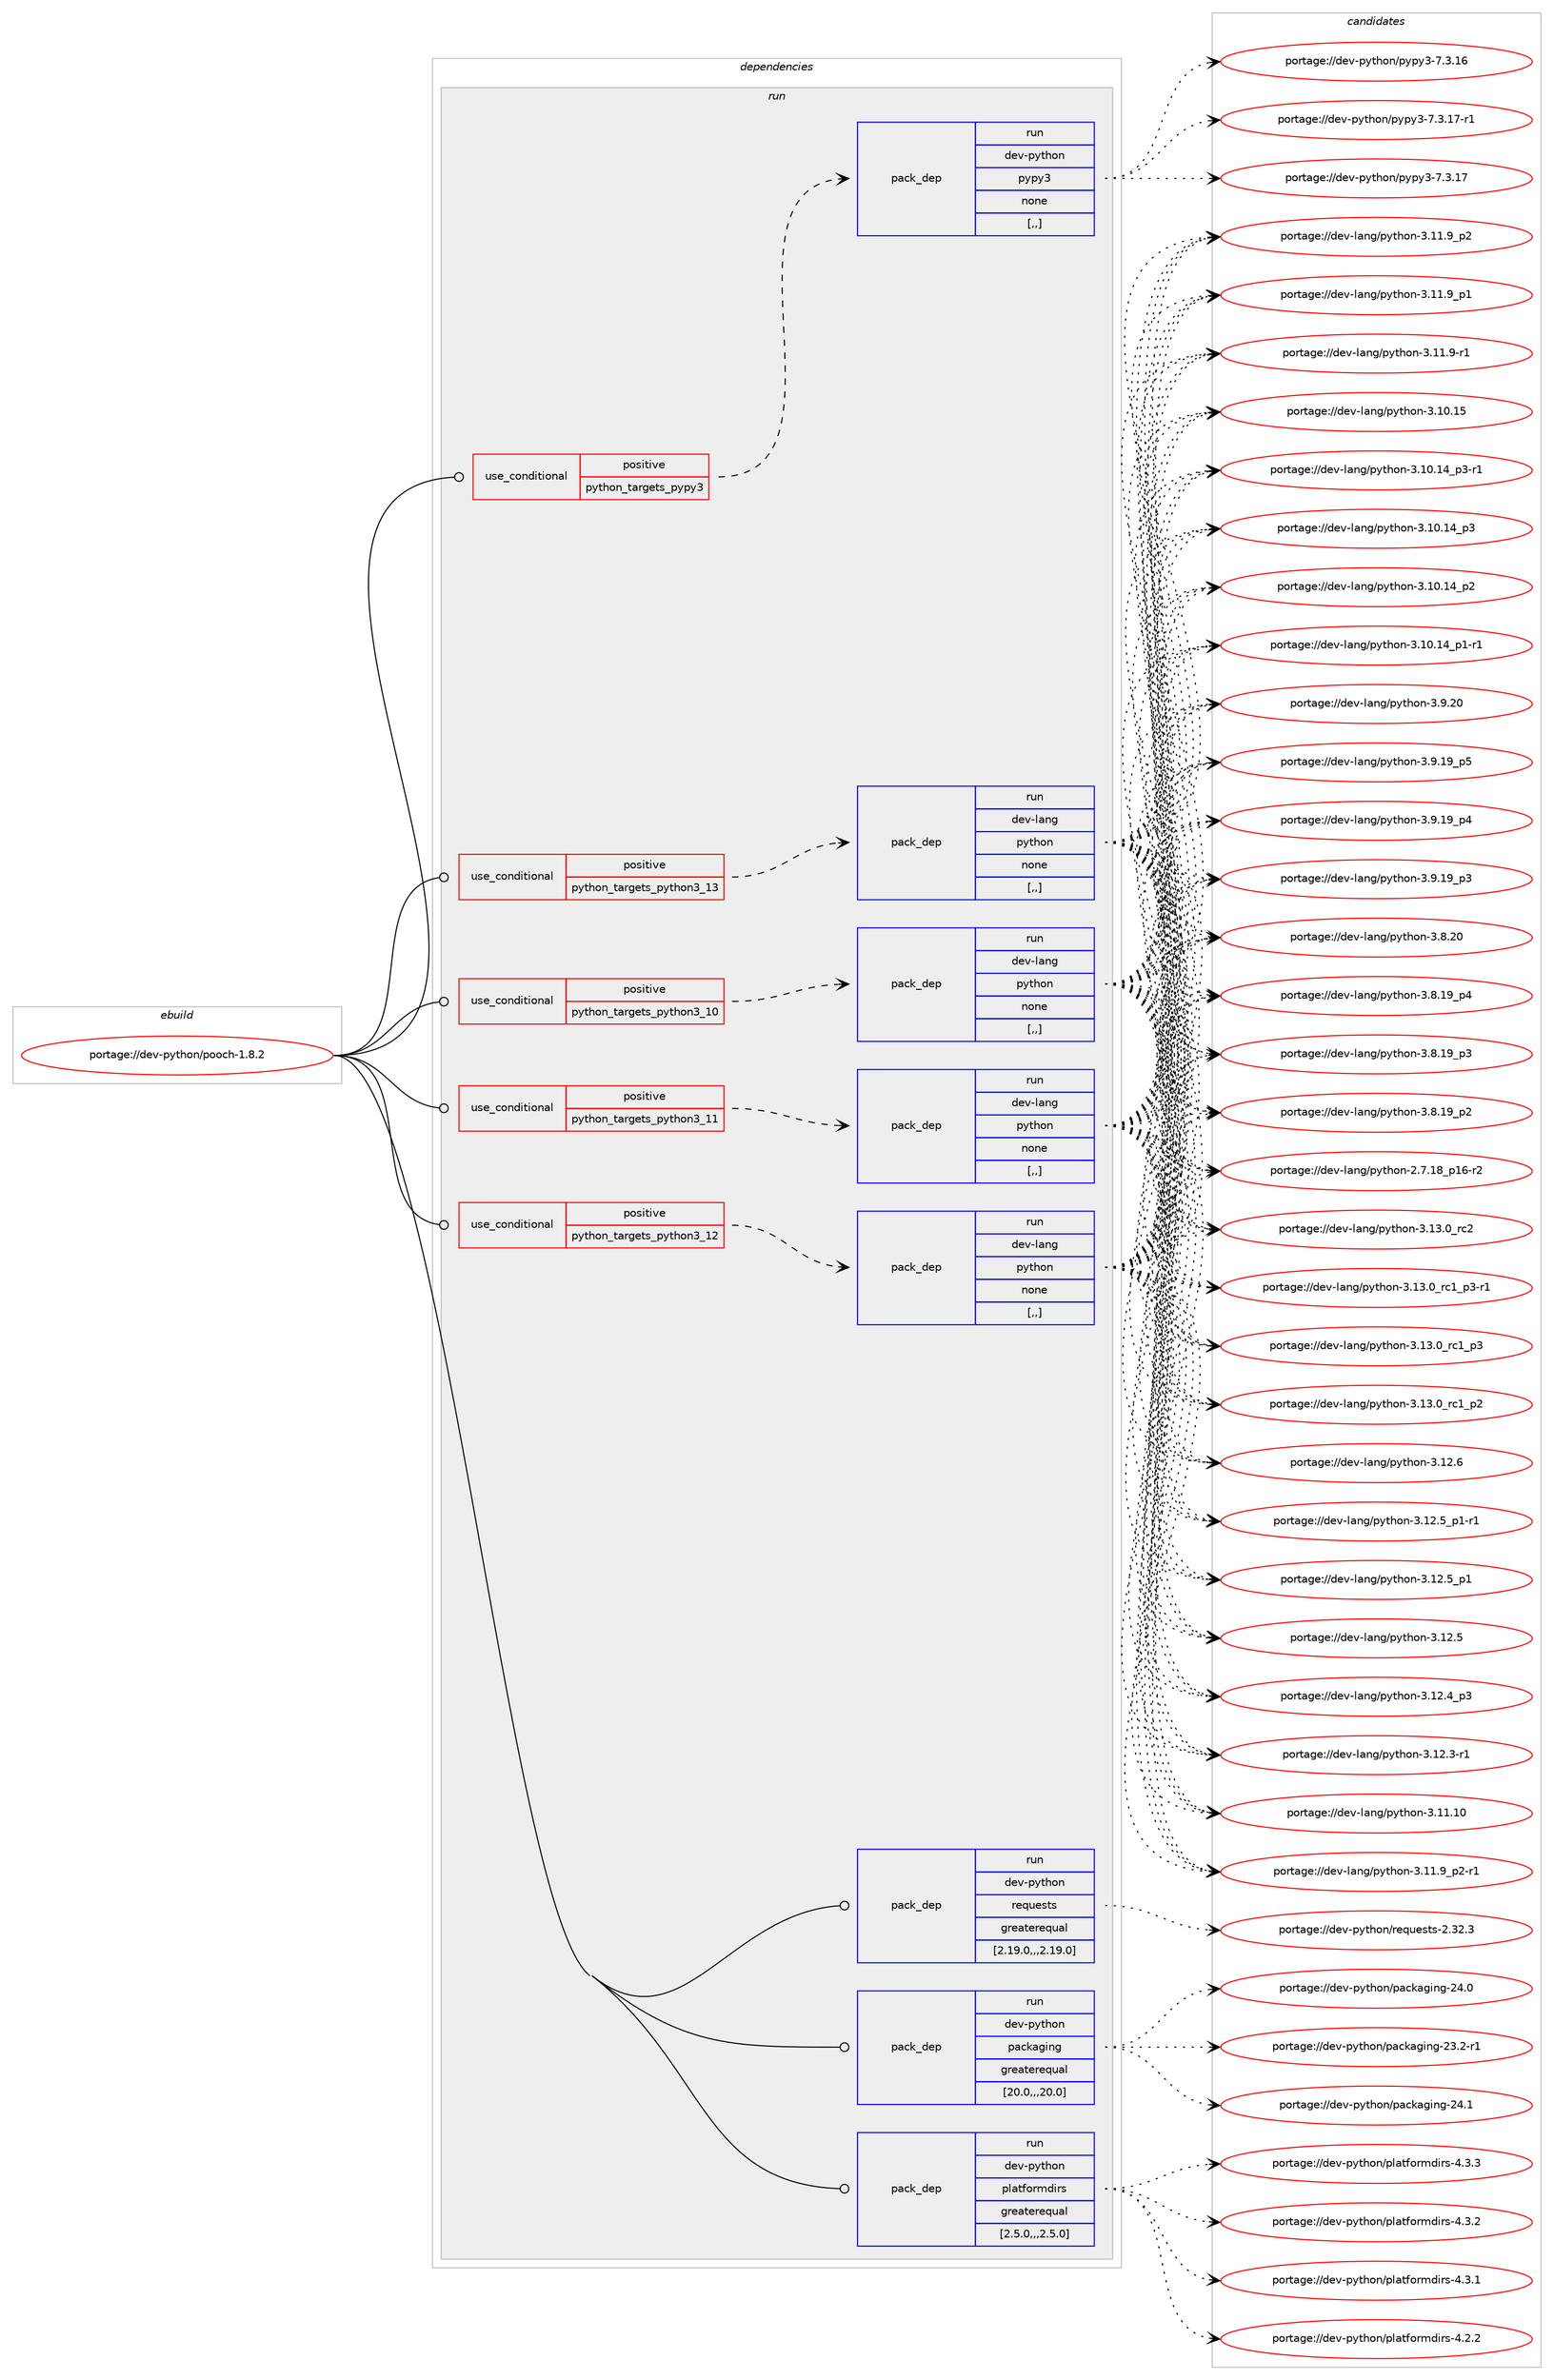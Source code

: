 digraph prolog {

# *************
# Graph options
# *************

newrank=true;
concentrate=true;
compound=true;
graph [rankdir=LR,fontname=Helvetica,fontsize=10,ranksep=1.5];#, ranksep=2.5, nodesep=0.2];
edge  [arrowhead=vee];
node  [fontname=Helvetica,fontsize=10];

# **********
# The ebuild
# **********

subgraph cluster_leftcol {
color=gray;
label=<<i>ebuild</i>>;
id [label="portage://dev-python/pooch-1.8.2", color=red, width=4, href="../dev-python/pooch-1.8.2.svg"];
}

# ****************
# The dependencies
# ****************

subgraph cluster_midcol {
color=gray;
label=<<i>dependencies</i>>;
subgraph cluster_compile {
fillcolor="#eeeeee";
style=filled;
label=<<i>compile</i>>;
}
subgraph cluster_compileandrun {
fillcolor="#eeeeee";
style=filled;
label=<<i>compile and run</i>>;
}
subgraph cluster_run {
fillcolor="#eeeeee";
style=filled;
label=<<i>run</i>>;
subgraph cond166675 {
dependency649690 [label=<<TABLE BORDER="0" CELLBORDER="1" CELLSPACING="0" CELLPADDING="4"><TR><TD ROWSPAN="3" CELLPADDING="10">use_conditional</TD></TR><TR><TD>positive</TD></TR><TR><TD>python_targets_pypy3</TD></TR></TABLE>>, shape=none, color=red];
subgraph pack478194 {
dependency649691 [label=<<TABLE BORDER="0" CELLBORDER="1" CELLSPACING="0" CELLPADDING="4" WIDTH="220"><TR><TD ROWSPAN="6" CELLPADDING="30">pack_dep</TD></TR><TR><TD WIDTH="110">run</TD></TR><TR><TD>dev-python</TD></TR><TR><TD>pypy3</TD></TR><TR><TD>none</TD></TR><TR><TD>[,,]</TD></TR></TABLE>>, shape=none, color=blue];
}
dependency649690:e -> dependency649691:w [weight=20,style="dashed",arrowhead="vee"];
}
id:e -> dependency649690:w [weight=20,style="solid",arrowhead="odot"];
subgraph cond166676 {
dependency649692 [label=<<TABLE BORDER="0" CELLBORDER="1" CELLSPACING="0" CELLPADDING="4"><TR><TD ROWSPAN="3" CELLPADDING="10">use_conditional</TD></TR><TR><TD>positive</TD></TR><TR><TD>python_targets_python3_10</TD></TR></TABLE>>, shape=none, color=red];
subgraph pack478195 {
dependency649693 [label=<<TABLE BORDER="0" CELLBORDER="1" CELLSPACING="0" CELLPADDING="4" WIDTH="220"><TR><TD ROWSPAN="6" CELLPADDING="30">pack_dep</TD></TR><TR><TD WIDTH="110">run</TD></TR><TR><TD>dev-lang</TD></TR><TR><TD>python</TD></TR><TR><TD>none</TD></TR><TR><TD>[,,]</TD></TR></TABLE>>, shape=none, color=blue];
}
dependency649692:e -> dependency649693:w [weight=20,style="dashed",arrowhead="vee"];
}
id:e -> dependency649692:w [weight=20,style="solid",arrowhead="odot"];
subgraph cond166677 {
dependency649694 [label=<<TABLE BORDER="0" CELLBORDER="1" CELLSPACING="0" CELLPADDING="4"><TR><TD ROWSPAN="3" CELLPADDING="10">use_conditional</TD></TR><TR><TD>positive</TD></TR><TR><TD>python_targets_python3_11</TD></TR></TABLE>>, shape=none, color=red];
subgraph pack478196 {
dependency649695 [label=<<TABLE BORDER="0" CELLBORDER="1" CELLSPACING="0" CELLPADDING="4" WIDTH="220"><TR><TD ROWSPAN="6" CELLPADDING="30">pack_dep</TD></TR><TR><TD WIDTH="110">run</TD></TR><TR><TD>dev-lang</TD></TR><TR><TD>python</TD></TR><TR><TD>none</TD></TR><TR><TD>[,,]</TD></TR></TABLE>>, shape=none, color=blue];
}
dependency649694:e -> dependency649695:w [weight=20,style="dashed",arrowhead="vee"];
}
id:e -> dependency649694:w [weight=20,style="solid",arrowhead="odot"];
subgraph cond166678 {
dependency649696 [label=<<TABLE BORDER="0" CELLBORDER="1" CELLSPACING="0" CELLPADDING="4"><TR><TD ROWSPAN="3" CELLPADDING="10">use_conditional</TD></TR><TR><TD>positive</TD></TR><TR><TD>python_targets_python3_12</TD></TR></TABLE>>, shape=none, color=red];
subgraph pack478197 {
dependency649697 [label=<<TABLE BORDER="0" CELLBORDER="1" CELLSPACING="0" CELLPADDING="4" WIDTH="220"><TR><TD ROWSPAN="6" CELLPADDING="30">pack_dep</TD></TR><TR><TD WIDTH="110">run</TD></TR><TR><TD>dev-lang</TD></TR><TR><TD>python</TD></TR><TR><TD>none</TD></TR><TR><TD>[,,]</TD></TR></TABLE>>, shape=none, color=blue];
}
dependency649696:e -> dependency649697:w [weight=20,style="dashed",arrowhead="vee"];
}
id:e -> dependency649696:w [weight=20,style="solid",arrowhead="odot"];
subgraph cond166679 {
dependency649698 [label=<<TABLE BORDER="0" CELLBORDER="1" CELLSPACING="0" CELLPADDING="4"><TR><TD ROWSPAN="3" CELLPADDING="10">use_conditional</TD></TR><TR><TD>positive</TD></TR><TR><TD>python_targets_python3_13</TD></TR></TABLE>>, shape=none, color=red];
subgraph pack478198 {
dependency649699 [label=<<TABLE BORDER="0" CELLBORDER="1" CELLSPACING="0" CELLPADDING="4" WIDTH="220"><TR><TD ROWSPAN="6" CELLPADDING="30">pack_dep</TD></TR><TR><TD WIDTH="110">run</TD></TR><TR><TD>dev-lang</TD></TR><TR><TD>python</TD></TR><TR><TD>none</TD></TR><TR><TD>[,,]</TD></TR></TABLE>>, shape=none, color=blue];
}
dependency649698:e -> dependency649699:w [weight=20,style="dashed",arrowhead="vee"];
}
id:e -> dependency649698:w [weight=20,style="solid",arrowhead="odot"];
subgraph pack478199 {
dependency649700 [label=<<TABLE BORDER="0" CELLBORDER="1" CELLSPACING="0" CELLPADDING="4" WIDTH="220"><TR><TD ROWSPAN="6" CELLPADDING="30">pack_dep</TD></TR><TR><TD WIDTH="110">run</TD></TR><TR><TD>dev-python</TD></TR><TR><TD>packaging</TD></TR><TR><TD>greaterequal</TD></TR><TR><TD>[20.0,,,20.0]</TD></TR></TABLE>>, shape=none, color=blue];
}
id:e -> dependency649700:w [weight=20,style="solid",arrowhead="odot"];
subgraph pack478200 {
dependency649701 [label=<<TABLE BORDER="0" CELLBORDER="1" CELLSPACING="0" CELLPADDING="4" WIDTH="220"><TR><TD ROWSPAN="6" CELLPADDING="30">pack_dep</TD></TR><TR><TD WIDTH="110">run</TD></TR><TR><TD>dev-python</TD></TR><TR><TD>platformdirs</TD></TR><TR><TD>greaterequal</TD></TR><TR><TD>[2.5.0,,,2.5.0]</TD></TR></TABLE>>, shape=none, color=blue];
}
id:e -> dependency649701:w [weight=20,style="solid",arrowhead="odot"];
subgraph pack478201 {
dependency649702 [label=<<TABLE BORDER="0" CELLBORDER="1" CELLSPACING="0" CELLPADDING="4" WIDTH="220"><TR><TD ROWSPAN="6" CELLPADDING="30">pack_dep</TD></TR><TR><TD WIDTH="110">run</TD></TR><TR><TD>dev-python</TD></TR><TR><TD>requests</TD></TR><TR><TD>greaterequal</TD></TR><TR><TD>[2.19.0,,,2.19.0]</TD></TR></TABLE>>, shape=none, color=blue];
}
id:e -> dependency649702:w [weight=20,style="solid",arrowhead="odot"];
}
}

# **************
# The candidates
# **************

subgraph cluster_choices {
rank=same;
color=gray;
label=<<i>candidates</i>>;

subgraph choice478194 {
color=black;
nodesep=1;
choice100101118451121211161041111104711212111212151455546514649554511449 [label="portage://dev-python/pypy3-7.3.17-r1", color=red, width=4,href="../dev-python/pypy3-7.3.17-r1.svg"];
choice10010111845112121116104111110471121211121215145554651464955 [label="portage://dev-python/pypy3-7.3.17", color=red, width=4,href="../dev-python/pypy3-7.3.17.svg"];
choice10010111845112121116104111110471121211121215145554651464954 [label="portage://dev-python/pypy3-7.3.16", color=red, width=4,href="../dev-python/pypy3-7.3.16.svg"];
dependency649691:e -> choice100101118451121211161041111104711212111212151455546514649554511449:w [style=dotted,weight="100"];
dependency649691:e -> choice10010111845112121116104111110471121211121215145554651464955:w [style=dotted,weight="100"];
dependency649691:e -> choice10010111845112121116104111110471121211121215145554651464954:w [style=dotted,weight="100"];
}
subgraph choice478195 {
color=black;
nodesep=1;
choice10010111845108971101034711212111610411111045514649514648951149950 [label="portage://dev-lang/python-3.13.0_rc2", color=red, width=4,href="../dev-lang/python-3.13.0_rc2.svg"];
choice1001011184510897110103471121211161041111104551464951464895114994995112514511449 [label="portage://dev-lang/python-3.13.0_rc1_p3-r1", color=red, width=4,href="../dev-lang/python-3.13.0_rc1_p3-r1.svg"];
choice100101118451089711010347112121116104111110455146495146489511499499511251 [label="portage://dev-lang/python-3.13.0_rc1_p3", color=red, width=4,href="../dev-lang/python-3.13.0_rc1_p3.svg"];
choice100101118451089711010347112121116104111110455146495146489511499499511250 [label="portage://dev-lang/python-3.13.0_rc1_p2", color=red, width=4,href="../dev-lang/python-3.13.0_rc1_p2.svg"];
choice10010111845108971101034711212111610411111045514649504654 [label="portage://dev-lang/python-3.12.6", color=red, width=4,href="../dev-lang/python-3.12.6.svg"];
choice1001011184510897110103471121211161041111104551464950465395112494511449 [label="portage://dev-lang/python-3.12.5_p1-r1", color=red, width=4,href="../dev-lang/python-3.12.5_p1-r1.svg"];
choice100101118451089711010347112121116104111110455146495046539511249 [label="portage://dev-lang/python-3.12.5_p1", color=red, width=4,href="../dev-lang/python-3.12.5_p1.svg"];
choice10010111845108971101034711212111610411111045514649504653 [label="portage://dev-lang/python-3.12.5", color=red, width=4,href="../dev-lang/python-3.12.5.svg"];
choice100101118451089711010347112121116104111110455146495046529511251 [label="portage://dev-lang/python-3.12.4_p3", color=red, width=4,href="../dev-lang/python-3.12.4_p3.svg"];
choice100101118451089711010347112121116104111110455146495046514511449 [label="portage://dev-lang/python-3.12.3-r1", color=red, width=4,href="../dev-lang/python-3.12.3-r1.svg"];
choice1001011184510897110103471121211161041111104551464949464948 [label="portage://dev-lang/python-3.11.10", color=red, width=4,href="../dev-lang/python-3.11.10.svg"];
choice1001011184510897110103471121211161041111104551464949465795112504511449 [label="portage://dev-lang/python-3.11.9_p2-r1", color=red, width=4,href="../dev-lang/python-3.11.9_p2-r1.svg"];
choice100101118451089711010347112121116104111110455146494946579511250 [label="portage://dev-lang/python-3.11.9_p2", color=red, width=4,href="../dev-lang/python-3.11.9_p2.svg"];
choice100101118451089711010347112121116104111110455146494946579511249 [label="portage://dev-lang/python-3.11.9_p1", color=red, width=4,href="../dev-lang/python-3.11.9_p1.svg"];
choice100101118451089711010347112121116104111110455146494946574511449 [label="portage://dev-lang/python-3.11.9-r1", color=red, width=4,href="../dev-lang/python-3.11.9-r1.svg"];
choice1001011184510897110103471121211161041111104551464948464953 [label="portage://dev-lang/python-3.10.15", color=red, width=4,href="../dev-lang/python-3.10.15.svg"];
choice100101118451089711010347112121116104111110455146494846495295112514511449 [label="portage://dev-lang/python-3.10.14_p3-r1", color=red, width=4,href="../dev-lang/python-3.10.14_p3-r1.svg"];
choice10010111845108971101034711212111610411111045514649484649529511251 [label="portage://dev-lang/python-3.10.14_p3", color=red, width=4,href="../dev-lang/python-3.10.14_p3.svg"];
choice10010111845108971101034711212111610411111045514649484649529511250 [label="portage://dev-lang/python-3.10.14_p2", color=red, width=4,href="../dev-lang/python-3.10.14_p2.svg"];
choice100101118451089711010347112121116104111110455146494846495295112494511449 [label="portage://dev-lang/python-3.10.14_p1-r1", color=red, width=4,href="../dev-lang/python-3.10.14_p1-r1.svg"];
choice10010111845108971101034711212111610411111045514657465048 [label="portage://dev-lang/python-3.9.20", color=red, width=4,href="../dev-lang/python-3.9.20.svg"];
choice100101118451089711010347112121116104111110455146574649579511253 [label="portage://dev-lang/python-3.9.19_p5", color=red, width=4,href="../dev-lang/python-3.9.19_p5.svg"];
choice100101118451089711010347112121116104111110455146574649579511252 [label="portage://dev-lang/python-3.9.19_p4", color=red, width=4,href="../dev-lang/python-3.9.19_p4.svg"];
choice100101118451089711010347112121116104111110455146574649579511251 [label="portage://dev-lang/python-3.9.19_p3", color=red, width=4,href="../dev-lang/python-3.9.19_p3.svg"];
choice10010111845108971101034711212111610411111045514656465048 [label="portage://dev-lang/python-3.8.20", color=red, width=4,href="../dev-lang/python-3.8.20.svg"];
choice100101118451089711010347112121116104111110455146564649579511252 [label="portage://dev-lang/python-3.8.19_p4", color=red, width=4,href="../dev-lang/python-3.8.19_p4.svg"];
choice100101118451089711010347112121116104111110455146564649579511251 [label="portage://dev-lang/python-3.8.19_p3", color=red, width=4,href="../dev-lang/python-3.8.19_p3.svg"];
choice100101118451089711010347112121116104111110455146564649579511250 [label="portage://dev-lang/python-3.8.19_p2", color=red, width=4,href="../dev-lang/python-3.8.19_p2.svg"];
choice100101118451089711010347112121116104111110455046554649569511249544511450 [label="portage://dev-lang/python-2.7.18_p16-r2", color=red, width=4,href="../dev-lang/python-2.7.18_p16-r2.svg"];
dependency649693:e -> choice10010111845108971101034711212111610411111045514649514648951149950:w [style=dotted,weight="100"];
dependency649693:e -> choice1001011184510897110103471121211161041111104551464951464895114994995112514511449:w [style=dotted,weight="100"];
dependency649693:e -> choice100101118451089711010347112121116104111110455146495146489511499499511251:w [style=dotted,weight="100"];
dependency649693:e -> choice100101118451089711010347112121116104111110455146495146489511499499511250:w [style=dotted,weight="100"];
dependency649693:e -> choice10010111845108971101034711212111610411111045514649504654:w [style=dotted,weight="100"];
dependency649693:e -> choice1001011184510897110103471121211161041111104551464950465395112494511449:w [style=dotted,weight="100"];
dependency649693:e -> choice100101118451089711010347112121116104111110455146495046539511249:w [style=dotted,weight="100"];
dependency649693:e -> choice10010111845108971101034711212111610411111045514649504653:w [style=dotted,weight="100"];
dependency649693:e -> choice100101118451089711010347112121116104111110455146495046529511251:w [style=dotted,weight="100"];
dependency649693:e -> choice100101118451089711010347112121116104111110455146495046514511449:w [style=dotted,weight="100"];
dependency649693:e -> choice1001011184510897110103471121211161041111104551464949464948:w [style=dotted,weight="100"];
dependency649693:e -> choice1001011184510897110103471121211161041111104551464949465795112504511449:w [style=dotted,weight="100"];
dependency649693:e -> choice100101118451089711010347112121116104111110455146494946579511250:w [style=dotted,weight="100"];
dependency649693:e -> choice100101118451089711010347112121116104111110455146494946579511249:w [style=dotted,weight="100"];
dependency649693:e -> choice100101118451089711010347112121116104111110455146494946574511449:w [style=dotted,weight="100"];
dependency649693:e -> choice1001011184510897110103471121211161041111104551464948464953:w [style=dotted,weight="100"];
dependency649693:e -> choice100101118451089711010347112121116104111110455146494846495295112514511449:w [style=dotted,weight="100"];
dependency649693:e -> choice10010111845108971101034711212111610411111045514649484649529511251:w [style=dotted,weight="100"];
dependency649693:e -> choice10010111845108971101034711212111610411111045514649484649529511250:w [style=dotted,weight="100"];
dependency649693:e -> choice100101118451089711010347112121116104111110455146494846495295112494511449:w [style=dotted,weight="100"];
dependency649693:e -> choice10010111845108971101034711212111610411111045514657465048:w [style=dotted,weight="100"];
dependency649693:e -> choice100101118451089711010347112121116104111110455146574649579511253:w [style=dotted,weight="100"];
dependency649693:e -> choice100101118451089711010347112121116104111110455146574649579511252:w [style=dotted,weight="100"];
dependency649693:e -> choice100101118451089711010347112121116104111110455146574649579511251:w [style=dotted,weight="100"];
dependency649693:e -> choice10010111845108971101034711212111610411111045514656465048:w [style=dotted,weight="100"];
dependency649693:e -> choice100101118451089711010347112121116104111110455146564649579511252:w [style=dotted,weight="100"];
dependency649693:e -> choice100101118451089711010347112121116104111110455146564649579511251:w [style=dotted,weight="100"];
dependency649693:e -> choice100101118451089711010347112121116104111110455146564649579511250:w [style=dotted,weight="100"];
dependency649693:e -> choice100101118451089711010347112121116104111110455046554649569511249544511450:w [style=dotted,weight="100"];
}
subgraph choice478196 {
color=black;
nodesep=1;
choice10010111845108971101034711212111610411111045514649514648951149950 [label="portage://dev-lang/python-3.13.0_rc2", color=red, width=4,href="../dev-lang/python-3.13.0_rc2.svg"];
choice1001011184510897110103471121211161041111104551464951464895114994995112514511449 [label="portage://dev-lang/python-3.13.0_rc1_p3-r1", color=red, width=4,href="../dev-lang/python-3.13.0_rc1_p3-r1.svg"];
choice100101118451089711010347112121116104111110455146495146489511499499511251 [label="portage://dev-lang/python-3.13.0_rc1_p3", color=red, width=4,href="../dev-lang/python-3.13.0_rc1_p3.svg"];
choice100101118451089711010347112121116104111110455146495146489511499499511250 [label="portage://dev-lang/python-3.13.0_rc1_p2", color=red, width=4,href="../dev-lang/python-3.13.0_rc1_p2.svg"];
choice10010111845108971101034711212111610411111045514649504654 [label="portage://dev-lang/python-3.12.6", color=red, width=4,href="../dev-lang/python-3.12.6.svg"];
choice1001011184510897110103471121211161041111104551464950465395112494511449 [label="portage://dev-lang/python-3.12.5_p1-r1", color=red, width=4,href="../dev-lang/python-3.12.5_p1-r1.svg"];
choice100101118451089711010347112121116104111110455146495046539511249 [label="portage://dev-lang/python-3.12.5_p1", color=red, width=4,href="../dev-lang/python-3.12.5_p1.svg"];
choice10010111845108971101034711212111610411111045514649504653 [label="portage://dev-lang/python-3.12.5", color=red, width=4,href="../dev-lang/python-3.12.5.svg"];
choice100101118451089711010347112121116104111110455146495046529511251 [label="portage://dev-lang/python-3.12.4_p3", color=red, width=4,href="../dev-lang/python-3.12.4_p3.svg"];
choice100101118451089711010347112121116104111110455146495046514511449 [label="portage://dev-lang/python-3.12.3-r1", color=red, width=4,href="../dev-lang/python-3.12.3-r1.svg"];
choice1001011184510897110103471121211161041111104551464949464948 [label="portage://dev-lang/python-3.11.10", color=red, width=4,href="../dev-lang/python-3.11.10.svg"];
choice1001011184510897110103471121211161041111104551464949465795112504511449 [label="portage://dev-lang/python-3.11.9_p2-r1", color=red, width=4,href="../dev-lang/python-3.11.9_p2-r1.svg"];
choice100101118451089711010347112121116104111110455146494946579511250 [label="portage://dev-lang/python-3.11.9_p2", color=red, width=4,href="../dev-lang/python-3.11.9_p2.svg"];
choice100101118451089711010347112121116104111110455146494946579511249 [label="portage://dev-lang/python-3.11.9_p1", color=red, width=4,href="../dev-lang/python-3.11.9_p1.svg"];
choice100101118451089711010347112121116104111110455146494946574511449 [label="portage://dev-lang/python-3.11.9-r1", color=red, width=4,href="../dev-lang/python-3.11.9-r1.svg"];
choice1001011184510897110103471121211161041111104551464948464953 [label="portage://dev-lang/python-3.10.15", color=red, width=4,href="../dev-lang/python-3.10.15.svg"];
choice100101118451089711010347112121116104111110455146494846495295112514511449 [label="portage://dev-lang/python-3.10.14_p3-r1", color=red, width=4,href="../dev-lang/python-3.10.14_p3-r1.svg"];
choice10010111845108971101034711212111610411111045514649484649529511251 [label="portage://dev-lang/python-3.10.14_p3", color=red, width=4,href="../dev-lang/python-3.10.14_p3.svg"];
choice10010111845108971101034711212111610411111045514649484649529511250 [label="portage://dev-lang/python-3.10.14_p2", color=red, width=4,href="../dev-lang/python-3.10.14_p2.svg"];
choice100101118451089711010347112121116104111110455146494846495295112494511449 [label="portage://dev-lang/python-3.10.14_p1-r1", color=red, width=4,href="../dev-lang/python-3.10.14_p1-r1.svg"];
choice10010111845108971101034711212111610411111045514657465048 [label="portage://dev-lang/python-3.9.20", color=red, width=4,href="../dev-lang/python-3.9.20.svg"];
choice100101118451089711010347112121116104111110455146574649579511253 [label="portage://dev-lang/python-3.9.19_p5", color=red, width=4,href="../dev-lang/python-3.9.19_p5.svg"];
choice100101118451089711010347112121116104111110455146574649579511252 [label="portage://dev-lang/python-3.9.19_p4", color=red, width=4,href="../dev-lang/python-3.9.19_p4.svg"];
choice100101118451089711010347112121116104111110455146574649579511251 [label="portage://dev-lang/python-3.9.19_p3", color=red, width=4,href="../dev-lang/python-3.9.19_p3.svg"];
choice10010111845108971101034711212111610411111045514656465048 [label="portage://dev-lang/python-3.8.20", color=red, width=4,href="../dev-lang/python-3.8.20.svg"];
choice100101118451089711010347112121116104111110455146564649579511252 [label="portage://dev-lang/python-3.8.19_p4", color=red, width=4,href="../dev-lang/python-3.8.19_p4.svg"];
choice100101118451089711010347112121116104111110455146564649579511251 [label="portage://dev-lang/python-3.8.19_p3", color=red, width=4,href="../dev-lang/python-3.8.19_p3.svg"];
choice100101118451089711010347112121116104111110455146564649579511250 [label="portage://dev-lang/python-3.8.19_p2", color=red, width=4,href="../dev-lang/python-3.8.19_p2.svg"];
choice100101118451089711010347112121116104111110455046554649569511249544511450 [label="portage://dev-lang/python-2.7.18_p16-r2", color=red, width=4,href="../dev-lang/python-2.7.18_p16-r2.svg"];
dependency649695:e -> choice10010111845108971101034711212111610411111045514649514648951149950:w [style=dotted,weight="100"];
dependency649695:e -> choice1001011184510897110103471121211161041111104551464951464895114994995112514511449:w [style=dotted,weight="100"];
dependency649695:e -> choice100101118451089711010347112121116104111110455146495146489511499499511251:w [style=dotted,weight="100"];
dependency649695:e -> choice100101118451089711010347112121116104111110455146495146489511499499511250:w [style=dotted,weight="100"];
dependency649695:e -> choice10010111845108971101034711212111610411111045514649504654:w [style=dotted,weight="100"];
dependency649695:e -> choice1001011184510897110103471121211161041111104551464950465395112494511449:w [style=dotted,weight="100"];
dependency649695:e -> choice100101118451089711010347112121116104111110455146495046539511249:w [style=dotted,weight="100"];
dependency649695:e -> choice10010111845108971101034711212111610411111045514649504653:w [style=dotted,weight="100"];
dependency649695:e -> choice100101118451089711010347112121116104111110455146495046529511251:w [style=dotted,weight="100"];
dependency649695:e -> choice100101118451089711010347112121116104111110455146495046514511449:w [style=dotted,weight="100"];
dependency649695:e -> choice1001011184510897110103471121211161041111104551464949464948:w [style=dotted,weight="100"];
dependency649695:e -> choice1001011184510897110103471121211161041111104551464949465795112504511449:w [style=dotted,weight="100"];
dependency649695:e -> choice100101118451089711010347112121116104111110455146494946579511250:w [style=dotted,weight="100"];
dependency649695:e -> choice100101118451089711010347112121116104111110455146494946579511249:w [style=dotted,weight="100"];
dependency649695:e -> choice100101118451089711010347112121116104111110455146494946574511449:w [style=dotted,weight="100"];
dependency649695:e -> choice1001011184510897110103471121211161041111104551464948464953:w [style=dotted,weight="100"];
dependency649695:e -> choice100101118451089711010347112121116104111110455146494846495295112514511449:w [style=dotted,weight="100"];
dependency649695:e -> choice10010111845108971101034711212111610411111045514649484649529511251:w [style=dotted,weight="100"];
dependency649695:e -> choice10010111845108971101034711212111610411111045514649484649529511250:w [style=dotted,weight="100"];
dependency649695:e -> choice100101118451089711010347112121116104111110455146494846495295112494511449:w [style=dotted,weight="100"];
dependency649695:e -> choice10010111845108971101034711212111610411111045514657465048:w [style=dotted,weight="100"];
dependency649695:e -> choice100101118451089711010347112121116104111110455146574649579511253:w [style=dotted,weight="100"];
dependency649695:e -> choice100101118451089711010347112121116104111110455146574649579511252:w [style=dotted,weight="100"];
dependency649695:e -> choice100101118451089711010347112121116104111110455146574649579511251:w [style=dotted,weight="100"];
dependency649695:e -> choice10010111845108971101034711212111610411111045514656465048:w [style=dotted,weight="100"];
dependency649695:e -> choice100101118451089711010347112121116104111110455146564649579511252:w [style=dotted,weight="100"];
dependency649695:e -> choice100101118451089711010347112121116104111110455146564649579511251:w [style=dotted,weight="100"];
dependency649695:e -> choice100101118451089711010347112121116104111110455146564649579511250:w [style=dotted,weight="100"];
dependency649695:e -> choice100101118451089711010347112121116104111110455046554649569511249544511450:w [style=dotted,weight="100"];
}
subgraph choice478197 {
color=black;
nodesep=1;
choice10010111845108971101034711212111610411111045514649514648951149950 [label="portage://dev-lang/python-3.13.0_rc2", color=red, width=4,href="../dev-lang/python-3.13.0_rc2.svg"];
choice1001011184510897110103471121211161041111104551464951464895114994995112514511449 [label="portage://dev-lang/python-3.13.0_rc1_p3-r1", color=red, width=4,href="../dev-lang/python-3.13.0_rc1_p3-r1.svg"];
choice100101118451089711010347112121116104111110455146495146489511499499511251 [label="portage://dev-lang/python-3.13.0_rc1_p3", color=red, width=4,href="../dev-lang/python-3.13.0_rc1_p3.svg"];
choice100101118451089711010347112121116104111110455146495146489511499499511250 [label="portage://dev-lang/python-3.13.0_rc1_p2", color=red, width=4,href="../dev-lang/python-3.13.0_rc1_p2.svg"];
choice10010111845108971101034711212111610411111045514649504654 [label="portage://dev-lang/python-3.12.6", color=red, width=4,href="../dev-lang/python-3.12.6.svg"];
choice1001011184510897110103471121211161041111104551464950465395112494511449 [label="portage://dev-lang/python-3.12.5_p1-r1", color=red, width=4,href="../dev-lang/python-3.12.5_p1-r1.svg"];
choice100101118451089711010347112121116104111110455146495046539511249 [label="portage://dev-lang/python-3.12.5_p1", color=red, width=4,href="../dev-lang/python-3.12.5_p1.svg"];
choice10010111845108971101034711212111610411111045514649504653 [label="portage://dev-lang/python-3.12.5", color=red, width=4,href="../dev-lang/python-3.12.5.svg"];
choice100101118451089711010347112121116104111110455146495046529511251 [label="portage://dev-lang/python-3.12.4_p3", color=red, width=4,href="../dev-lang/python-3.12.4_p3.svg"];
choice100101118451089711010347112121116104111110455146495046514511449 [label="portage://dev-lang/python-3.12.3-r1", color=red, width=4,href="../dev-lang/python-3.12.3-r1.svg"];
choice1001011184510897110103471121211161041111104551464949464948 [label="portage://dev-lang/python-3.11.10", color=red, width=4,href="../dev-lang/python-3.11.10.svg"];
choice1001011184510897110103471121211161041111104551464949465795112504511449 [label="portage://dev-lang/python-3.11.9_p2-r1", color=red, width=4,href="../dev-lang/python-3.11.9_p2-r1.svg"];
choice100101118451089711010347112121116104111110455146494946579511250 [label="portage://dev-lang/python-3.11.9_p2", color=red, width=4,href="../dev-lang/python-3.11.9_p2.svg"];
choice100101118451089711010347112121116104111110455146494946579511249 [label="portage://dev-lang/python-3.11.9_p1", color=red, width=4,href="../dev-lang/python-3.11.9_p1.svg"];
choice100101118451089711010347112121116104111110455146494946574511449 [label="portage://dev-lang/python-3.11.9-r1", color=red, width=4,href="../dev-lang/python-3.11.9-r1.svg"];
choice1001011184510897110103471121211161041111104551464948464953 [label="portage://dev-lang/python-3.10.15", color=red, width=4,href="../dev-lang/python-3.10.15.svg"];
choice100101118451089711010347112121116104111110455146494846495295112514511449 [label="portage://dev-lang/python-3.10.14_p3-r1", color=red, width=4,href="../dev-lang/python-3.10.14_p3-r1.svg"];
choice10010111845108971101034711212111610411111045514649484649529511251 [label="portage://dev-lang/python-3.10.14_p3", color=red, width=4,href="../dev-lang/python-3.10.14_p3.svg"];
choice10010111845108971101034711212111610411111045514649484649529511250 [label="portage://dev-lang/python-3.10.14_p2", color=red, width=4,href="../dev-lang/python-3.10.14_p2.svg"];
choice100101118451089711010347112121116104111110455146494846495295112494511449 [label="portage://dev-lang/python-3.10.14_p1-r1", color=red, width=4,href="../dev-lang/python-3.10.14_p1-r1.svg"];
choice10010111845108971101034711212111610411111045514657465048 [label="portage://dev-lang/python-3.9.20", color=red, width=4,href="../dev-lang/python-3.9.20.svg"];
choice100101118451089711010347112121116104111110455146574649579511253 [label="portage://dev-lang/python-3.9.19_p5", color=red, width=4,href="../dev-lang/python-3.9.19_p5.svg"];
choice100101118451089711010347112121116104111110455146574649579511252 [label="portage://dev-lang/python-3.9.19_p4", color=red, width=4,href="../dev-lang/python-3.9.19_p4.svg"];
choice100101118451089711010347112121116104111110455146574649579511251 [label="portage://dev-lang/python-3.9.19_p3", color=red, width=4,href="../dev-lang/python-3.9.19_p3.svg"];
choice10010111845108971101034711212111610411111045514656465048 [label="portage://dev-lang/python-3.8.20", color=red, width=4,href="../dev-lang/python-3.8.20.svg"];
choice100101118451089711010347112121116104111110455146564649579511252 [label="portage://dev-lang/python-3.8.19_p4", color=red, width=4,href="../dev-lang/python-3.8.19_p4.svg"];
choice100101118451089711010347112121116104111110455146564649579511251 [label="portage://dev-lang/python-3.8.19_p3", color=red, width=4,href="../dev-lang/python-3.8.19_p3.svg"];
choice100101118451089711010347112121116104111110455146564649579511250 [label="portage://dev-lang/python-3.8.19_p2", color=red, width=4,href="../dev-lang/python-3.8.19_p2.svg"];
choice100101118451089711010347112121116104111110455046554649569511249544511450 [label="portage://dev-lang/python-2.7.18_p16-r2", color=red, width=4,href="../dev-lang/python-2.7.18_p16-r2.svg"];
dependency649697:e -> choice10010111845108971101034711212111610411111045514649514648951149950:w [style=dotted,weight="100"];
dependency649697:e -> choice1001011184510897110103471121211161041111104551464951464895114994995112514511449:w [style=dotted,weight="100"];
dependency649697:e -> choice100101118451089711010347112121116104111110455146495146489511499499511251:w [style=dotted,weight="100"];
dependency649697:e -> choice100101118451089711010347112121116104111110455146495146489511499499511250:w [style=dotted,weight="100"];
dependency649697:e -> choice10010111845108971101034711212111610411111045514649504654:w [style=dotted,weight="100"];
dependency649697:e -> choice1001011184510897110103471121211161041111104551464950465395112494511449:w [style=dotted,weight="100"];
dependency649697:e -> choice100101118451089711010347112121116104111110455146495046539511249:w [style=dotted,weight="100"];
dependency649697:e -> choice10010111845108971101034711212111610411111045514649504653:w [style=dotted,weight="100"];
dependency649697:e -> choice100101118451089711010347112121116104111110455146495046529511251:w [style=dotted,weight="100"];
dependency649697:e -> choice100101118451089711010347112121116104111110455146495046514511449:w [style=dotted,weight="100"];
dependency649697:e -> choice1001011184510897110103471121211161041111104551464949464948:w [style=dotted,weight="100"];
dependency649697:e -> choice1001011184510897110103471121211161041111104551464949465795112504511449:w [style=dotted,weight="100"];
dependency649697:e -> choice100101118451089711010347112121116104111110455146494946579511250:w [style=dotted,weight="100"];
dependency649697:e -> choice100101118451089711010347112121116104111110455146494946579511249:w [style=dotted,weight="100"];
dependency649697:e -> choice100101118451089711010347112121116104111110455146494946574511449:w [style=dotted,weight="100"];
dependency649697:e -> choice1001011184510897110103471121211161041111104551464948464953:w [style=dotted,weight="100"];
dependency649697:e -> choice100101118451089711010347112121116104111110455146494846495295112514511449:w [style=dotted,weight="100"];
dependency649697:e -> choice10010111845108971101034711212111610411111045514649484649529511251:w [style=dotted,weight="100"];
dependency649697:e -> choice10010111845108971101034711212111610411111045514649484649529511250:w [style=dotted,weight="100"];
dependency649697:e -> choice100101118451089711010347112121116104111110455146494846495295112494511449:w [style=dotted,weight="100"];
dependency649697:e -> choice10010111845108971101034711212111610411111045514657465048:w [style=dotted,weight="100"];
dependency649697:e -> choice100101118451089711010347112121116104111110455146574649579511253:w [style=dotted,weight="100"];
dependency649697:e -> choice100101118451089711010347112121116104111110455146574649579511252:w [style=dotted,weight="100"];
dependency649697:e -> choice100101118451089711010347112121116104111110455146574649579511251:w [style=dotted,weight="100"];
dependency649697:e -> choice10010111845108971101034711212111610411111045514656465048:w [style=dotted,weight="100"];
dependency649697:e -> choice100101118451089711010347112121116104111110455146564649579511252:w [style=dotted,weight="100"];
dependency649697:e -> choice100101118451089711010347112121116104111110455146564649579511251:w [style=dotted,weight="100"];
dependency649697:e -> choice100101118451089711010347112121116104111110455146564649579511250:w [style=dotted,weight="100"];
dependency649697:e -> choice100101118451089711010347112121116104111110455046554649569511249544511450:w [style=dotted,weight="100"];
}
subgraph choice478198 {
color=black;
nodesep=1;
choice10010111845108971101034711212111610411111045514649514648951149950 [label="portage://dev-lang/python-3.13.0_rc2", color=red, width=4,href="../dev-lang/python-3.13.0_rc2.svg"];
choice1001011184510897110103471121211161041111104551464951464895114994995112514511449 [label="portage://dev-lang/python-3.13.0_rc1_p3-r1", color=red, width=4,href="../dev-lang/python-3.13.0_rc1_p3-r1.svg"];
choice100101118451089711010347112121116104111110455146495146489511499499511251 [label="portage://dev-lang/python-3.13.0_rc1_p3", color=red, width=4,href="../dev-lang/python-3.13.0_rc1_p3.svg"];
choice100101118451089711010347112121116104111110455146495146489511499499511250 [label="portage://dev-lang/python-3.13.0_rc1_p2", color=red, width=4,href="../dev-lang/python-3.13.0_rc1_p2.svg"];
choice10010111845108971101034711212111610411111045514649504654 [label="portage://dev-lang/python-3.12.6", color=red, width=4,href="../dev-lang/python-3.12.6.svg"];
choice1001011184510897110103471121211161041111104551464950465395112494511449 [label="portage://dev-lang/python-3.12.5_p1-r1", color=red, width=4,href="../dev-lang/python-3.12.5_p1-r1.svg"];
choice100101118451089711010347112121116104111110455146495046539511249 [label="portage://dev-lang/python-3.12.5_p1", color=red, width=4,href="../dev-lang/python-3.12.5_p1.svg"];
choice10010111845108971101034711212111610411111045514649504653 [label="portage://dev-lang/python-3.12.5", color=red, width=4,href="../dev-lang/python-3.12.5.svg"];
choice100101118451089711010347112121116104111110455146495046529511251 [label="portage://dev-lang/python-3.12.4_p3", color=red, width=4,href="../dev-lang/python-3.12.4_p3.svg"];
choice100101118451089711010347112121116104111110455146495046514511449 [label="portage://dev-lang/python-3.12.3-r1", color=red, width=4,href="../dev-lang/python-3.12.3-r1.svg"];
choice1001011184510897110103471121211161041111104551464949464948 [label="portage://dev-lang/python-3.11.10", color=red, width=4,href="../dev-lang/python-3.11.10.svg"];
choice1001011184510897110103471121211161041111104551464949465795112504511449 [label="portage://dev-lang/python-3.11.9_p2-r1", color=red, width=4,href="../dev-lang/python-3.11.9_p2-r1.svg"];
choice100101118451089711010347112121116104111110455146494946579511250 [label="portage://dev-lang/python-3.11.9_p2", color=red, width=4,href="../dev-lang/python-3.11.9_p2.svg"];
choice100101118451089711010347112121116104111110455146494946579511249 [label="portage://dev-lang/python-3.11.9_p1", color=red, width=4,href="../dev-lang/python-3.11.9_p1.svg"];
choice100101118451089711010347112121116104111110455146494946574511449 [label="portage://dev-lang/python-3.11.9-r1", color=red, width=4,href="../dev-lang/python-3.11.9-r1.svg"];
choice1001011184510897110103471121211161041111104551464948464953 [label="portage://dev-lang/python-3.10.15", color=red, width=4,href="../dev-lang/python-3.10.15.svg"];
choice100101118451089711010347112121116104111110455146494846495295112514511449 [label="portage://dev-lang/python-3.10.14_p3-r1", color=red, width=4,href="../dev-lang/python-3.10.14_p3-r1.svg"];
choice10010111845108971101034711212111610411111045514649484649529511251 [label="portage://dev-lang/python-3.10.14_p3", color=red, width=4,href="../dev-lang/python-3.10.14_p3.svg"];
choice10010111845108971101034711212111610411111045514649484649529511250 [label="portage://dev-lang/python-3.10.14_p2", color=red, width=4,href="../dev-lang/python-3.10.14_p2.svg"];
choice100101118451089711010347112121116104111110455146494846495295112494511449 [label="portage://dev-lang/python-3.10.14_p1-r1", color=red, width=4,href="../dev-lang/python-3.10.14_p1-r1.svg"];
choice10010111845108971101034711212111610411111045514657465048 [label="portage://dev-lang/python-3.9.20", color=red, width=4,href="../dev-lang/python-3.9.20.svg"];
choice100101118451089711010347112121116104111110455146574649579511253 [label="portage://dev-lang/python-3.9.19_p5", color=red, width=4,href="../dev-lang/python-3.9.19_p5.svg"];
choice100101118451089711010347112121116104111110455146574649579511252 [label="portage://dev-lang/python-3.9.19_p4", color=red, width=4,href="../dev-lang/python-3.9.19_p4.svg"];
choice100101118451089711010347112121116104111110455146574649579511251 [label="portage://dev-lang/python-3.9.19_p3", color=red, width=4,href="../dev-lang/python-3.9.19_p3.svg"];
choice10010111845108971101034711212111610411111045514656465048 [label="portage://dev-lang/python-3.8.20", color=red, width=4,href="../dev-lang/python-3.8.20.svg"];
choice100101118451089711010347112121116104111110455146564649579511252 [label="portage://dev-lang/python-3.8.19_p4", color=red, width=4,href="../dev-lang/python-3.8.19_p4.svg"];
choice100101118451089711010347112121116104111110455146564649579511251 [label="portage://dev-lang/python-3.8.19_p3", color=red, width=4,href="../dev-lang/python-3.8.19_p3.svg"];
choice100101118451089711010347112121116104111110455146564649579511250 [label="portage://dev-lang/python-3.8.19_p2", color=red, width=4,href="../dev-lang/python-3.8.19_p2.svg"];
choice100101118451089711010347112121116104111110455046554649569511249544511450 [label="portage://dev-lang/python-2.7.18_p16-r2", color=red, width=4,href="../dev-lang/python-2.7.18_p16-r2.svg"];
dependency649699:e -> choice10010111845108971101034711212111610411111045514649514648951149950:w [style=dotted,weight="100"];
dependency649699:e -> choice1001011184510897110103471121211161041111104551464951464895114994995112514511449:w [style=dotted,weight="100"];
dependency649699:e -> choice100101118451089711010347112121116104111110455146495146489511499499511251:w [style=dotted,weight="100"];
dependency649699:e -> choice100101118451089711010347112121116104111110455146495146489511499499511250:w [style=dotted,weight="100"];
dependency649699:e -> choice10010111845108971101034711212111610411111045514649504654:w [style=dotted,weight="100"];
dependency649699:e -> choice1001011184510897110103471121211161041111104551464950465395112494511449:w [style=dotted,weight="100"];
dependency649699:e -> choice100101118451089711010347112121116104111110455146495046539511249:w [style=dotted,weight="100"];
dependency649699:e -> choice10010111845108971101034711212111610411111045514649504653:w [style=dotted,weight="100"];
dependency649699:e -> choice100101118451089711010347112121116104111110455146495046529511251:w [style=dotted,weight="100"];
dependency649699:e -> choice100101118451089711010347112121116104111110455146495046514511449:w [style=dotted,weight="100"];
dependency649699:e -> choice1001011184510897110103471121211161041111104551464949464948:w [style=dotted,weight="100"];
dependency649699:e -> choice1001011184510897110103471121211161041111104551464949465795112504511449:w [style=dotted,weight="100"];
dependency649699:e -> choice100101118451089711010347112121116104111110455146494946579511250:w [style=dotted,weight="100"];
dependency649699:e -> choice100101118451089711010347112121116104111110455146494946579511249:w [style=dotted,weight="100"];
dependency649699:e -> choice100101118451089711010347112121116104111110455146494946574511449:w [style=dotted,weight="100"];
dependency649699:e -> choice1001011184510897110103471121211161041111104551464948464953:w [style=dotted,weight="100"];
dependency649699:e -> choice100101118451089711010347112121116104111110455146494846495295112514511449:w [style=dotted,weight="100"];
dependency649699:e -> choice10010111845108971101034711212111610411111045514649484649529511251:w [style=dotted,weight="100"];
dependency649699:e -> choice10010111845108971101034711212111610411111045514649484649529511250:w [style=dotted,weight="100"];
dependency649699:e -> choice100101118451089711010347112121116104111110455146494846495295112494511449:w [style=dotted,weight="100"];
dependency649699:e -> choice10010111845108971101034711212111610411111045514657465048:w [style=dotted,weight="100"];
dependency649699:e -> choice100101118451089711010347112121116104111110455146574649579511253:w [style=dotted,weight="100"];
dependency649699:e -> choice100101118451089711010347112121116104111110455146574649579511252:w [style=dotted,weight="100"];
dependency649699:e -> choice100101118451089711010347112121116104111110455146574649579511251:w [style=dotted,weight="100"];
dependency649699:e -> choice10010111845108971101034711212111610411111045514656465048:w [style=dotted,weight="100"];
dependency649699:e -> choice100101118451089711010347112121116104111110455146564649579511252:w [style=dotted,weight="100"];
dependency649699:e -> choice100101118451089711010347112121116104111110455146564649579511251:w [style=dotted,weight="100"];
dependency649699:e -> choice100101118451089711010347112121116104111110455146564649579511250:w [style=dotted,weight="100"];
dependency649699:e -> choice100101118451089711010347112121116104111110455046554649569511249544511450:w [style=dotted,weight="100"];
}
subgraph choice478199 {
color=black;
nodesep=1;
choice10010111845112121116104111110471129799107971031051101034550524649 [label="portage://dev-python/packaging-24.1", color=red, width=4,href="../dev-python/packaging-24.1.svg"];
choice10010111845112121116104111110471129799107971031051101034550524648 [label="portage://dev-python/packaging-24.0", color=red, width=4,href="../dev-python/packaging-24.0.svg"];
choice100101118451121211161041111104711297991079710310511010345505146504511449 [label="portage://dev-python/packaging-23.2-r1", color=red, width=4,href="../dev-python/packaging-23.2-r1.svg"];
dependency649700:e -> choice10010111845112121116104111110471129799107971031051101034550524649:w [style=dotted,weight="100"];
dependency649700:e -> choice10010111845112121116104111110471129799107971031051101034550524648:w [style=dotted,weight="100"];
dependency649700:e -> choice100101118451121211161041111104711297991079710310511010345505146504511449:w [style=dotted,weight="100"];
}
subgraph choice478200 {
color=black;
nodesep=1;
choice100101118451121211161041111104711210897116102111114109100105114115455246514651 [label="portage://dev-python/platformdirs-4.3.3", color=red, width=4,href="../dev-python/platformdirs-4.3.3.svg"];
choice100101118451121211161041111104711210897116102111114109100105114115455246514650 [label="portage://dev-python/platformdirs-4.3.2", color=red, width=4,href="../dev-python/platformdirs-4.3.2.svg"];
choice100101118451121211161041111104711210897116102111114109100105114115455246514649 [label="portage://dev-python/platformdirs-4.3.1", color=red, width=4,href="../dev-python/platformdirs-4.3.1.svg"];
choice100101118451121211161041111104711210897116102111114109100105114115455246504650 [label="portage://dev-python/platformdirs-4.2.2", color=red, width=4,href="../dev-python/platformdirs-4.2.2.svg"];
dependency649701:e -> choice100101118451121211161041111104711210897116102111114109100105114115455246514651:w [style=dotted,weight="100"];
dependency649701:e -> choice100101118451121211161041111104711210897116102111114109100105114115455246514650:w [style=dotted,weight="100"];
dependency649701:e -> choice100101118451121211161041111104711210897116102111114109100105114115455246514649:w [style=dotted,weight="100"];
dependency649701:e -> choice100101118451121211161041111104711210897116102111114109100105114115455246504650:w [style=dotted,weight="100"];
}
subgraph choice478201 {
color=black;
nodesep=1;
choice100101118451121211161041111104711410111311710111511611545504651504651 [label="portage://dev-python/requests-2.32.3", color=red, width=4,href="../dev-python/requests-2.32.3.svg"];
dependency649702:e -> choice100101118451121211161041111104711410111311710111511611545504651504651:w [style=dotted,weight="100"];
}
}

}
